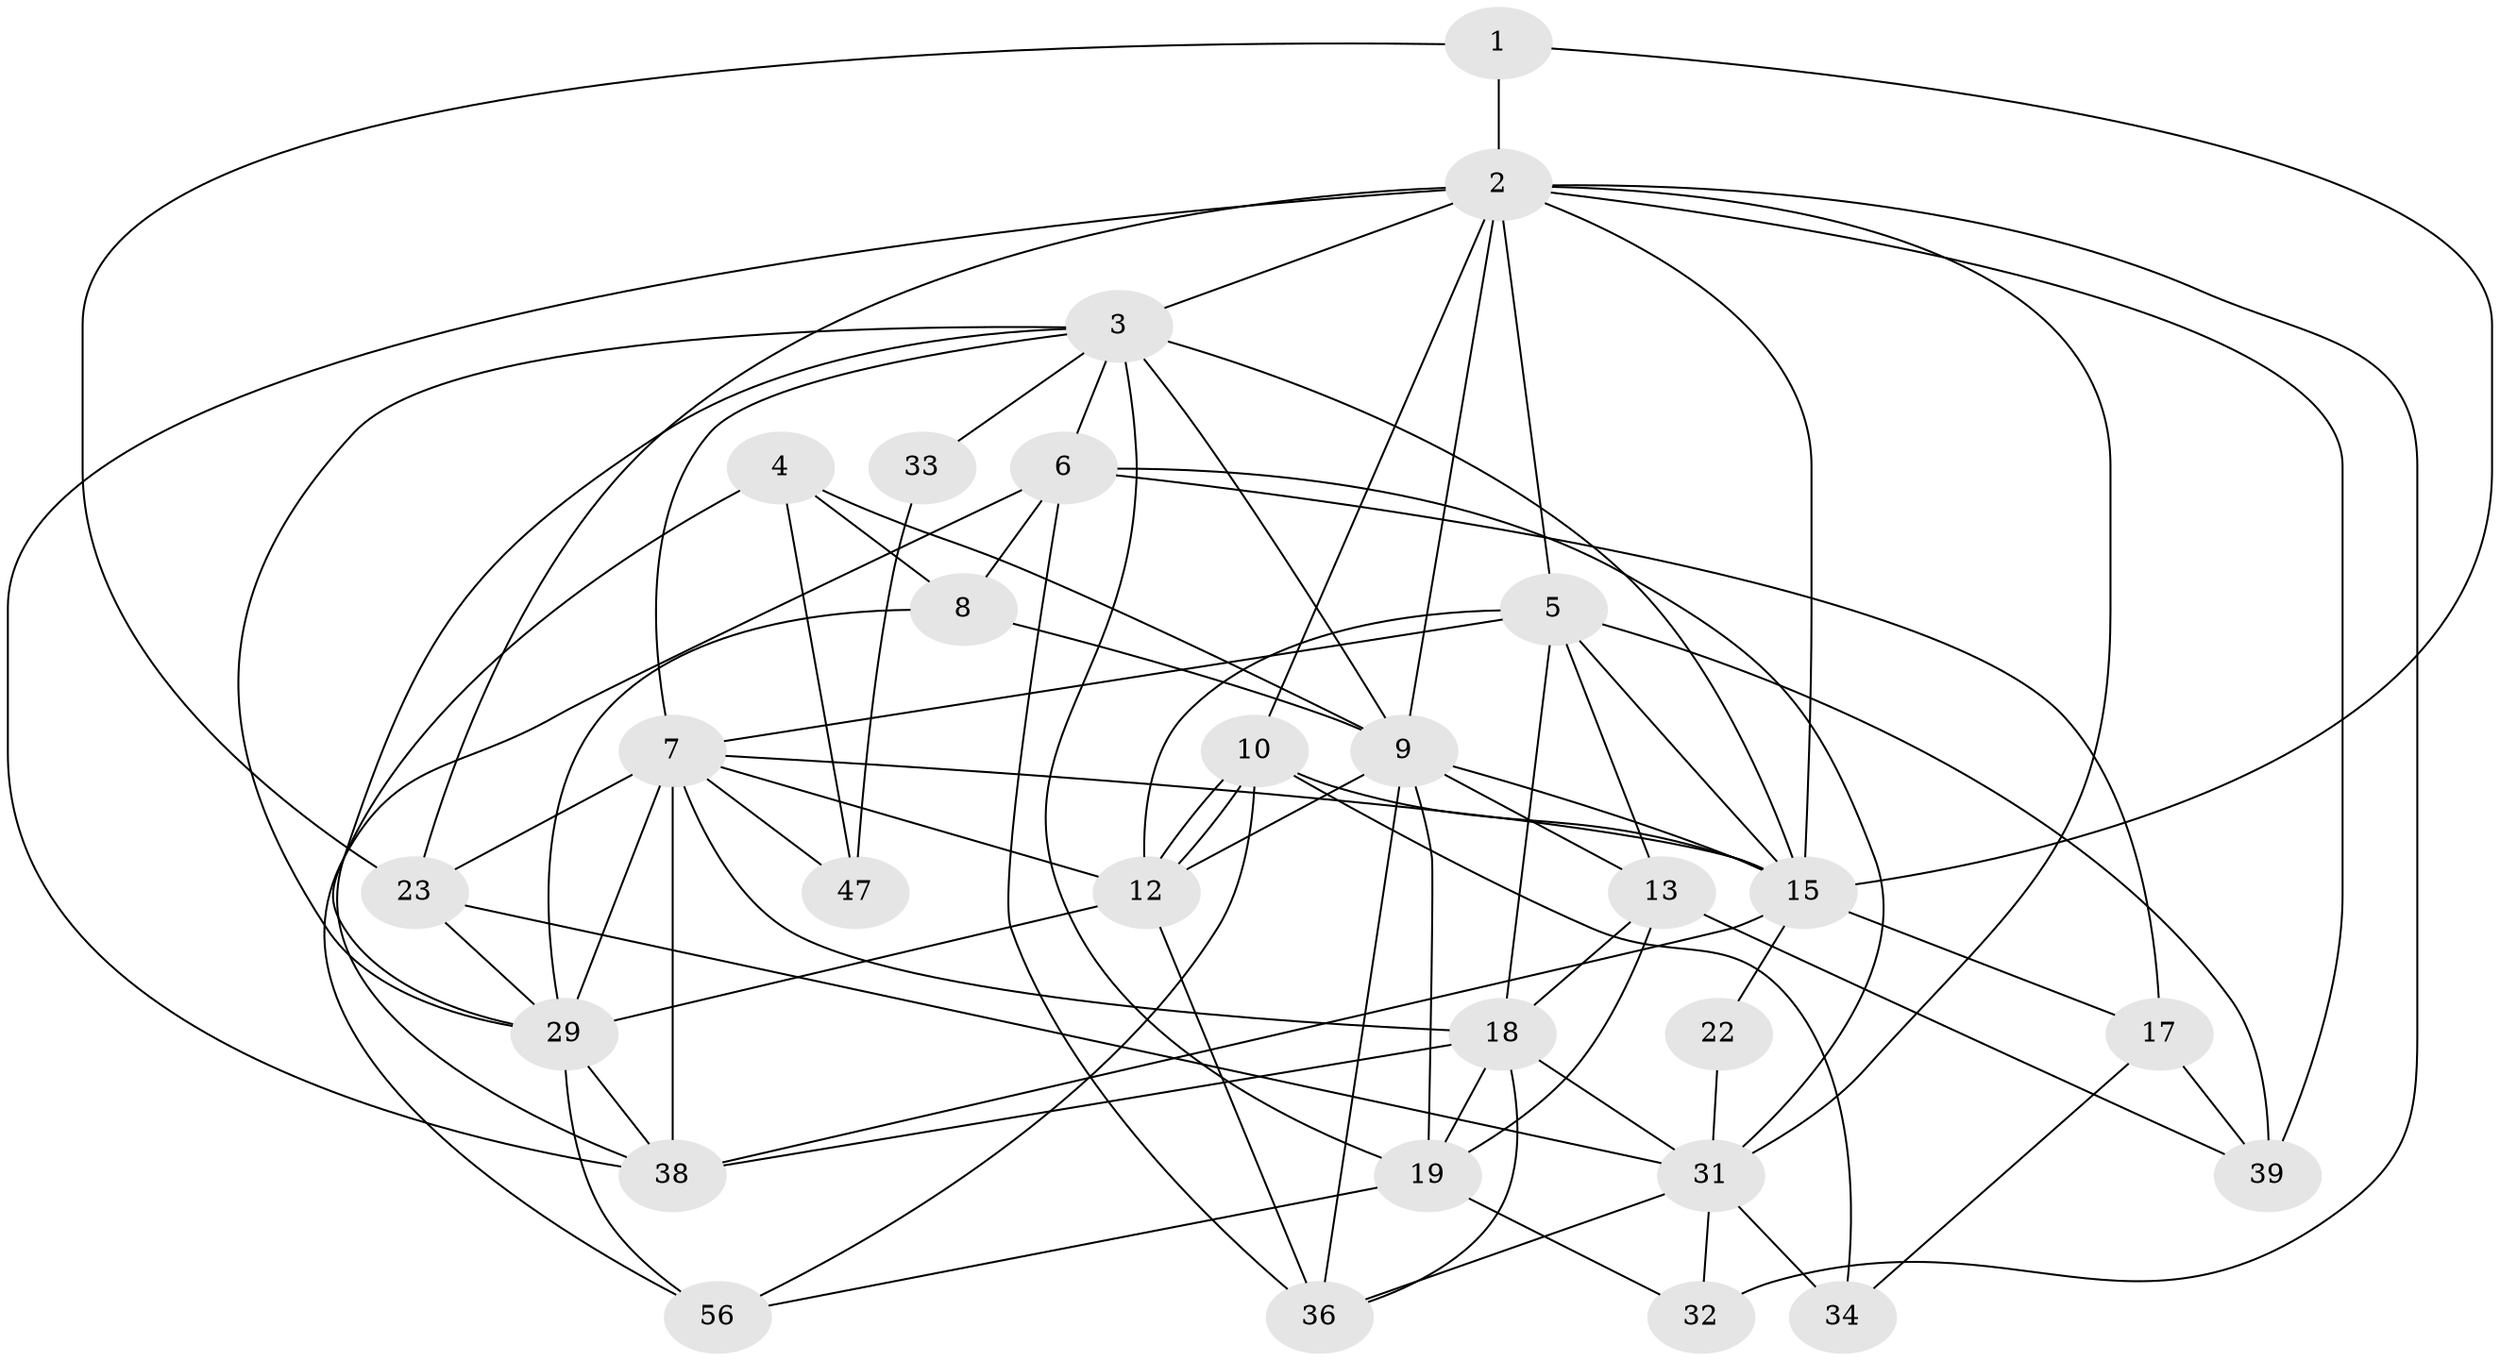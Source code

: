 // original degree distribution, {4: 0.3508771929824561, 5: 0.2807017543859649, 3: 0.2982456140350877, 6: 0.017543859649122806, 2: 0.03508771929824561, 7: 0.017543859649122806}
// Generated by graph-tools (version 1.1) at 2025/14/03/09/25 04:14:57]
// undirected, 28 vertices, 80 edges
graph export_dot {
graph [start="1"]
  node [color=gray90,style=filled];
  1;
  2 [super="+49+40+25"];
  3 [super="+44+54"];
  4;
  5 [super="+52+50"];
  6 [super="+26"];
  7 [super="+20+11+14"];
  8;
  9 [super="+30+21"];
  10 [super="+41"];
  12 [super="+16"];
  13;
  15 [super="+43+51"];
  17;
  18 [super="+24+35"];
  19 [super="+37"];
  22;
  23 [super="+28"];
  29 [super="+45"];
  31 [super="+48"];
  32;
  33;
  34;
  36 [super="+46"];
  38 [super="+42"];
  39;
  47;
  56;
  1 -- 15;
  1 -- 23;
  1 -- 2;
  2 -- 39;
  2 -- 32;
  2 -- 3;
  2 -- 15;
  2 -- 10;
  2 -- 38;
  2 -- 23;
  2 -- 9;
  2 -- 31;
  2 -- 5;
  3 -- 7;
  3 -- 33;
  3 -- 19;
  3 -- 6;
  3 -- 9;
  3 -- 15 [weight=2];
  3 -- 29;
  3 -- 38;
  4 -- 8;
  4 -- 47;
  4 -- 29;
  4 -- 9;
  5 -- 13;
  5 -- 7;
  5 -- 12;
  5 -- 15;
  5 -- 18;
  5 -- 39;
  6 -- 31;
  6 -- 17;
  6 -- 36;
  6 -- 8;
  6 -- 56;
  7 -- 47;
  7 -- 18;
  7 -- 23;
  7 -- 29 [weight=2];
  7 -- 12;
  7 -- 38;
  7 -- 15;
  8 -- 29;
  8 -- 9;
  9 -- 19;
  9 -- 36;
  9 -- 13;
  9 -- 12;
  9 -- 15;
  10 -- 12 [weight=2];
  10 -- 12;
  10 -- 15;
  10 -- 34;
  10 -- 56;
  12 -- 29;
  12 -- 36;
  13 -- 39;
  13 -- 19;
  13 -- 18;
  15 -- 17;
  15 -- 22;
  15 -- 38;
  17 -- 34;
  17 -- 39;
  18 -- 19 [weight=2];
  18 -- 36;
  18 -- 31;
  18 -- 38;
  19 -- 32;
  19 -- 56;
  22 -- 31;
  23 -- 29;
  23 -- 31;
  29 -- 38;
  29 -- 56;
  31 -- 34;
  31 -- 32;
  31 -- 36;
  33 -- 47;
}
